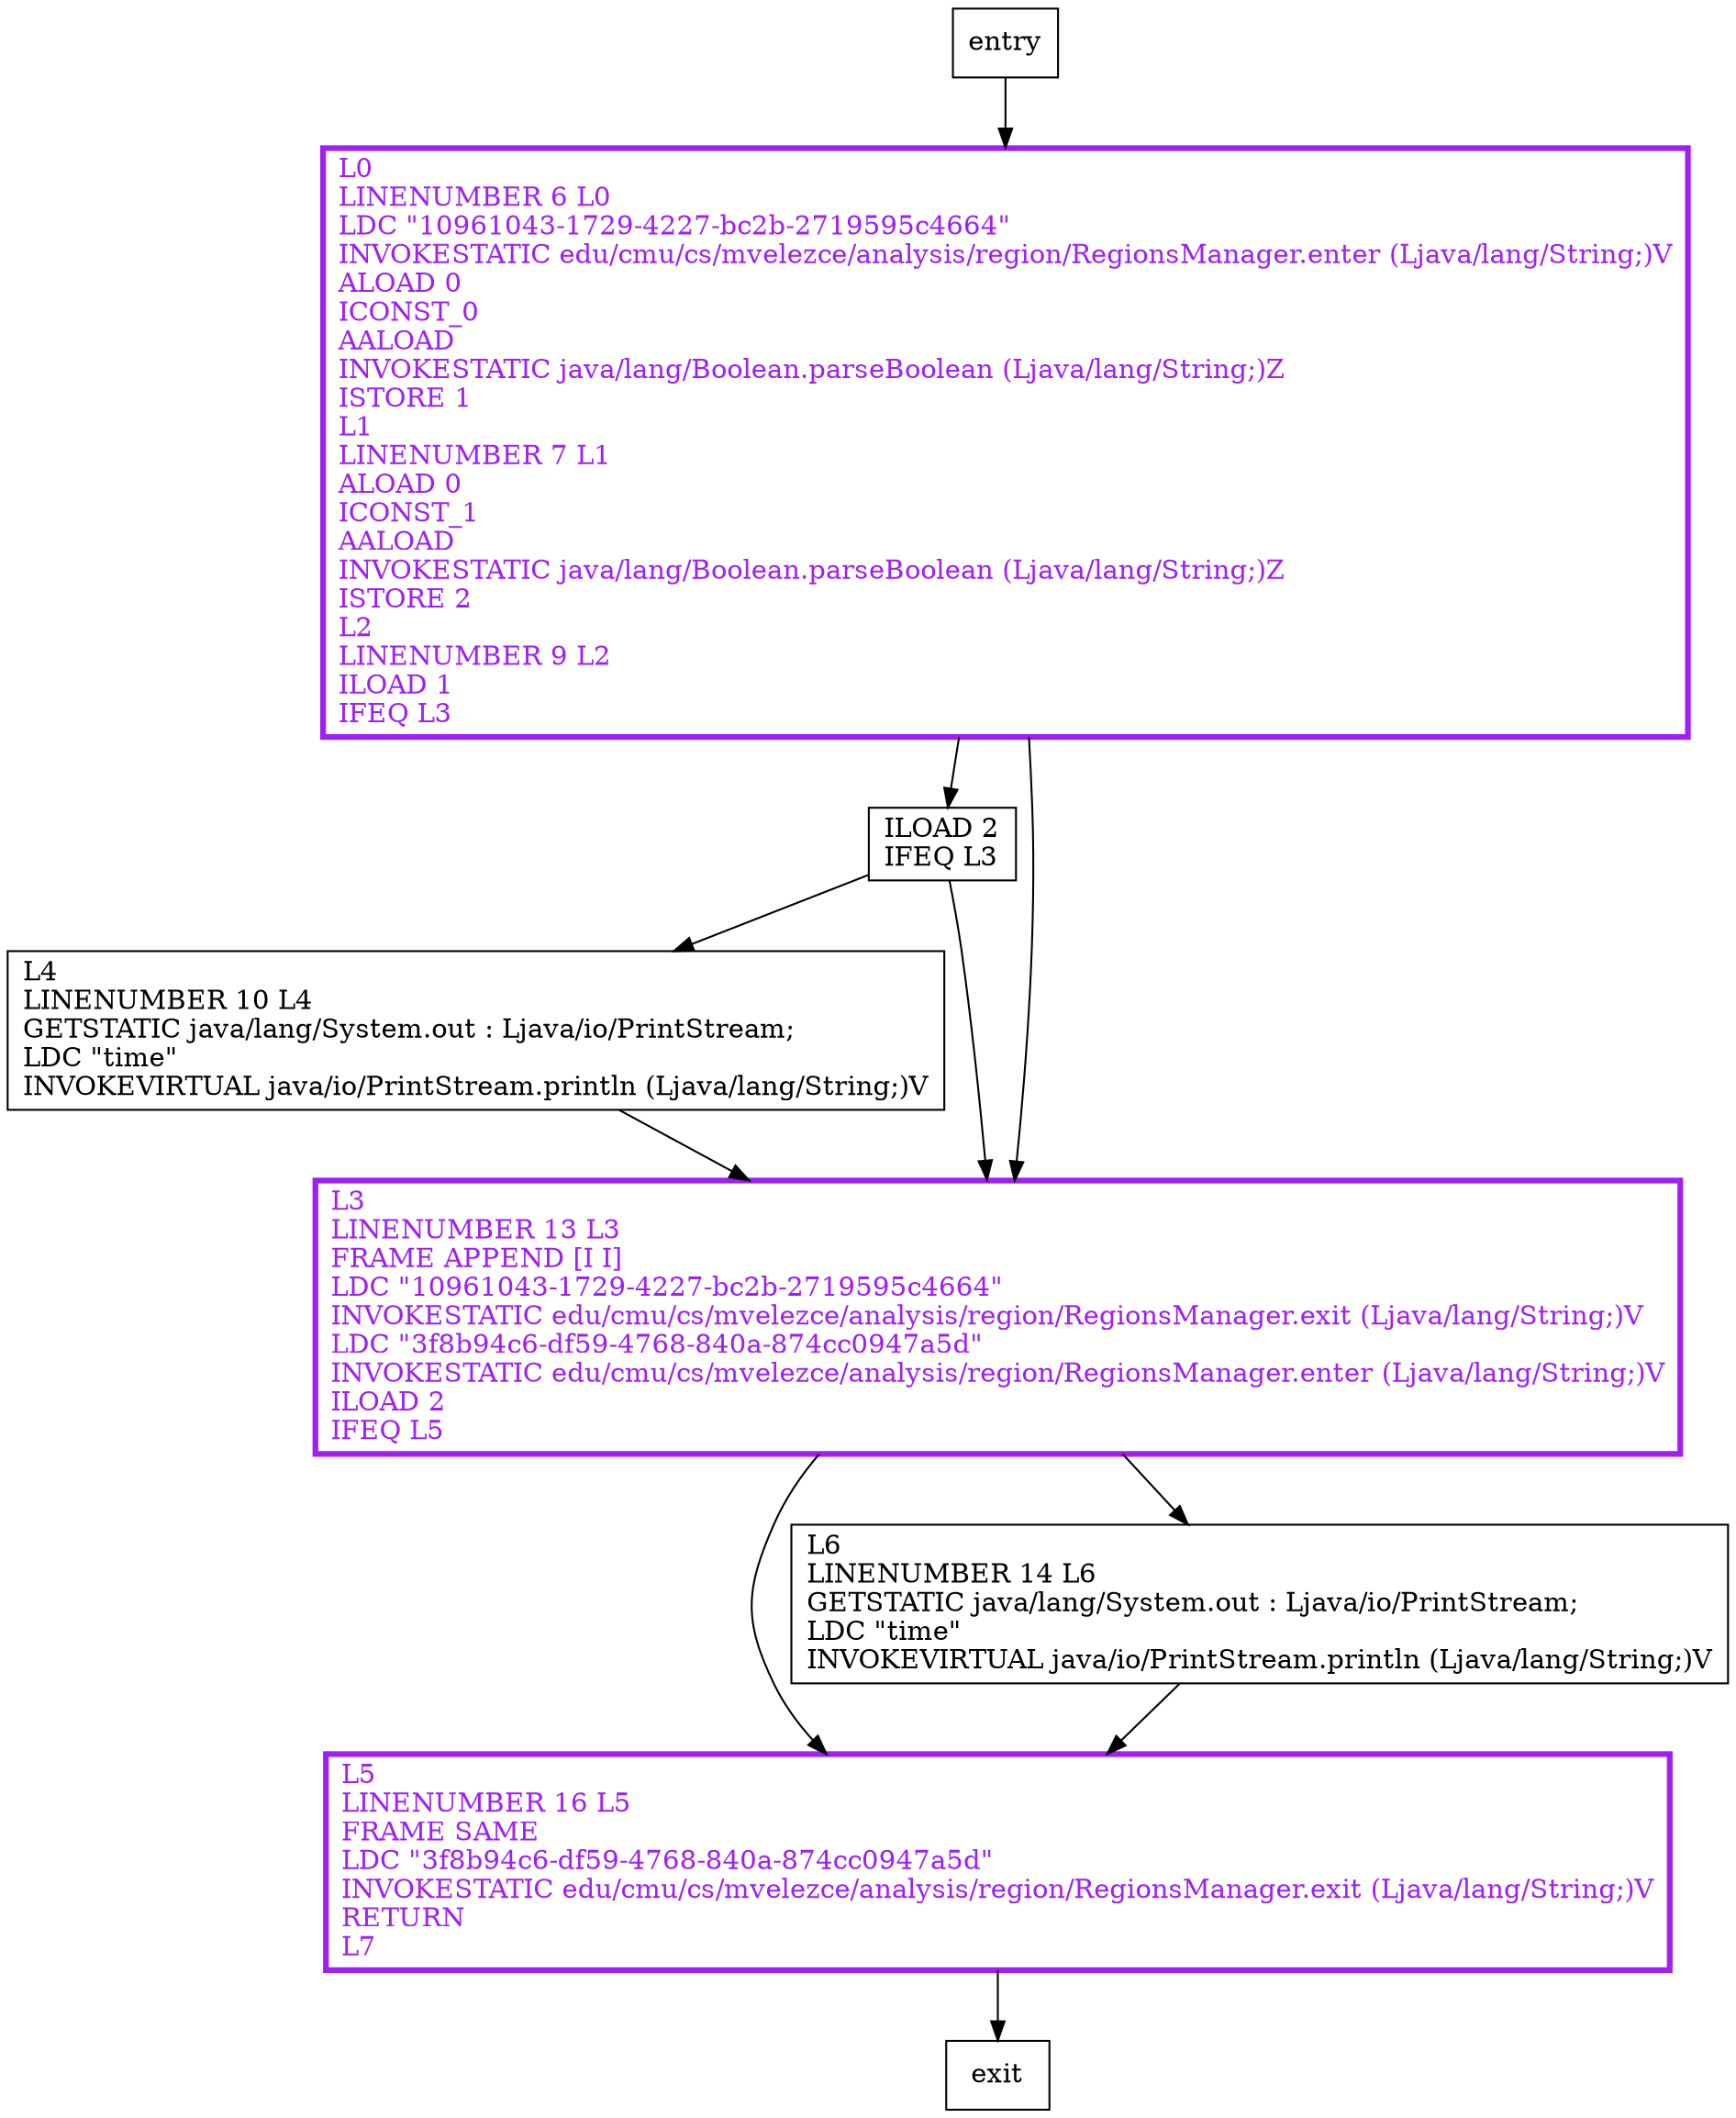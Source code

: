 digraph main {
node [shape=record];
302112868 [label="ILOAD 2\lIFEQ L3\l"];
1519243195 [label="L4\lLINENUMBER 10 L4\lGETSTATIC java/lang/System.out : Ljava/io/PrintStream;\lLDC \"time\"\lINVOKEVIRTUAL java/io/PrintStream.println (Ljava/lang/String;)V\l"];
407285007 [label="L5\lLINENUMBER 16 L5\lFRAME SAME\lLDC \"3f8b94c6-df59-4768-840a-874cc0947a5d\"\lINVOKESTATIC edu/cmu/cs/mvelezce/analysis/region/RegionsManager.exit (Ljava/lang/String;)V\lRETURN\lL7\l"];
676153477 [label="L0\lLINENUMBER 6 L0\lLDC \"10961043-1729-4227-bc2b-2719595c4664\"\lINVOKESTATIC edu/cmu/cs/mvelezce/analysis/region/RegionsManager.enter (Ljava/lang/String;)V\lALOAD 0\lICONST_0\lAALOAD\lINVOKESTATIC java/lang/Boolean.parseBoolean (Ljava/lang/String;)Z\lISTORE 1\lL1\lLINENUMBER 7 L1\lALOAD 0\lICONST_1\lAALOAD\lINVOKESTATIC java/lang/Boolean.parseBoolean (Ljava/lang/String;)Z\lISTORE 2\lL2\lLINENUMBER 9 L2\lILOAD 1\lIFEQ L3\l"];
10919837 [label="L3\lLINENUMBER 13 L3\lFRAME APPEND [I I]\lLDC \"10961043-1729-4227-bc2b-2719595c4664\"\lINVOKESTATIC edu/cmu/cs/mvelezce/analysis/region/RegionsManager.exit (Ljava/lang/String;)V\lLDC \"3f8b94c6-df59-4768-840a-874cc0947a5d\"\lINVOKESTATIC edu/cmu/cs/mvelezce/analysis/region/RegionsManager.enter (Ljava/lang/String;)V\lILOAD 2\lIFEQ L5\l"];
89750691 [label="L6\lLINENUMBER 14 L6\lGETSTATIC java/lang/System.out : Ljava/io/PrintStream;\lLDC \"time\"\lINVOKEVIRTUAL java/io/PrintStream.println (Ljava/lang/String;)V\l"];
entry;
exit;
entry -> 676153477;
302112868 -> 1519243195;
302112868 -> 10919837;
1519243195 -> 10919837;
407285007 -> exit;
676153477 -> 302112868;
676153477 -> 10919837;
10919837 -> 407285007;
10919837 -> 89750691;
89750691 -> 407285007;
407285007[fontcolor="purple", penwidth=3, color="purple"];
676153477[fontcolor="purple", penwidth=3, color="purple"];
10919837[fontcolor="purple", penwidth=3, color="purple"];
}
